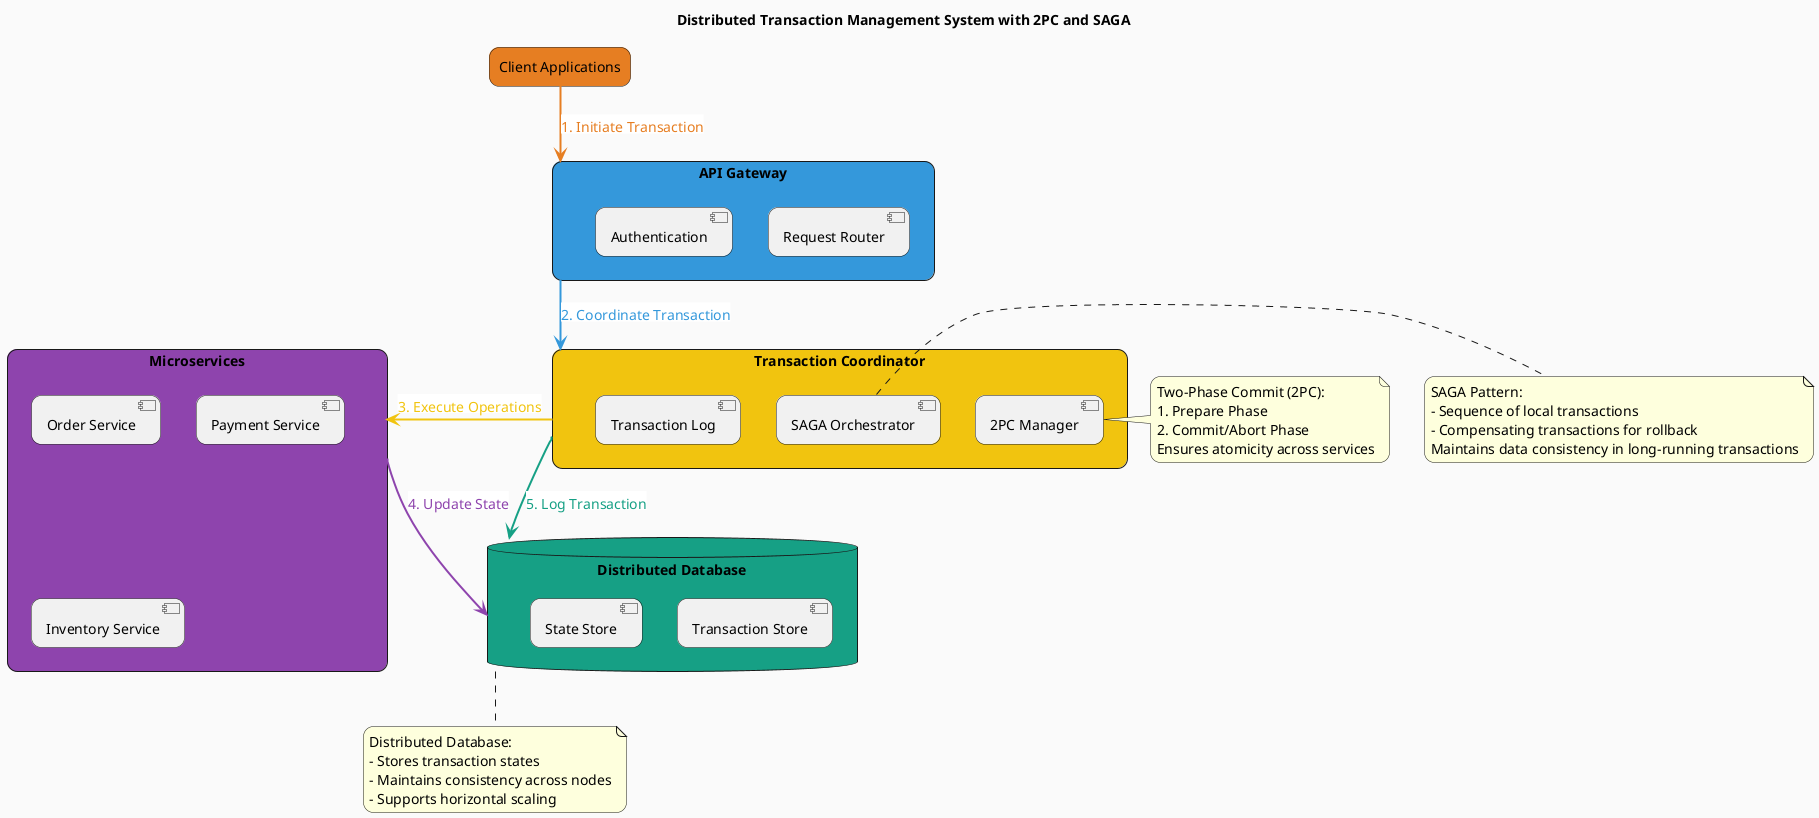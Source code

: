@startuml Distributed Transaction Management System

skinparam backgroundColor #FAFAFA
skinparam handwritten false
skinparam defaultFontName Arial
skinparam defaultFontSize 14
skinparam roundcorner 20
skinparam shadowing false

!define PRIMARY_COLOR #E67E22
!define SECONDARY_COLOR #3498DB
!define TERTIARY_COLOR #F1C40F
!define QUATERNARY_COLOR #8E44AD
!define QUINARY_COLOR #16A085

title Distributed Transaction Management System with 2PC and SAGA

rectangle "Client Applications" as ClientApps PRIMARY_COLOR

rectangle "API Gateway" as APIGateway SECONDARY_COLOR {
    component "Request Router" as RequestRouter
    component "Authentication" as Auth
}

rectangle "Transaction Coordinator" as TxCoordinator TERTIARY_COLOR {
    component "2PC Manager" as TwoPCManager
    component "SAGA Orchestrator" as SAGAOrchestrator
    component "Transaction Log" as TxLog
}

rectangle "Microservices" as Microservices QUATERNARY_COLOR {
    component "Order Service" as OrderService
    component "Payment Service" as PaymentService
    component "Inventory Service" as InventoryService
}

database "Distributed Database" as DistributedDB QUINARY_COLOR {
    component "Transaction Store" as TxStore
    component "State Store" as StateStore
}

ClientApps -[PRIMARY_COLOR,thickness=2]down-> APIGateway : <back:#FFFFFF><color:PRIMARY_COLOR>1. Initiate Transaction</color></back>
APIGateway -[SECONDARY_COLOR,thickness=2]down-> TxCoordinator : <back:#FFFFFF><color:SECONDARY_COLOR>2. Coordinate Transaction</color></back>
TxCoordinator -[TERTIARY_COLOR,thickness=2]right-> Microservices : <back:#FFFFFF><color:TERTIARY_COLOR>3. Execute Operations</color></back>
Microservices -[QUATERNARY_COLOR,thickness=2]down-> DistributedDB : <back:#FFFFFF><color:QUATERNARY_COLOR>4. Update State</color></back>
TxCoordinator -[QUINARY_COLOR,thickness=2]down-> DistributedDB : <back:#FFFFFF><color:QUINARY_COLOR>5. Log Transaction</color></back>

note right of TwoPCManager
  Two-Phase Commit (2PC):
  1. Prepare Phase
  2. Commit/Abort Phase
  Ensures atomicity across services
end note

note right of SAGAOrchestrator
  SAGA Pattern:
  - Sequence of local transactions
  - Compensating transactions for rollback
  Maintains data consistency in long-running transactions
end note

note bottom of DistributedDB
  Distributed Database:
  - Stores transaction states
  - Maintains consistency across nodes
  - Supports horizontal scaling
end note

@enduml
